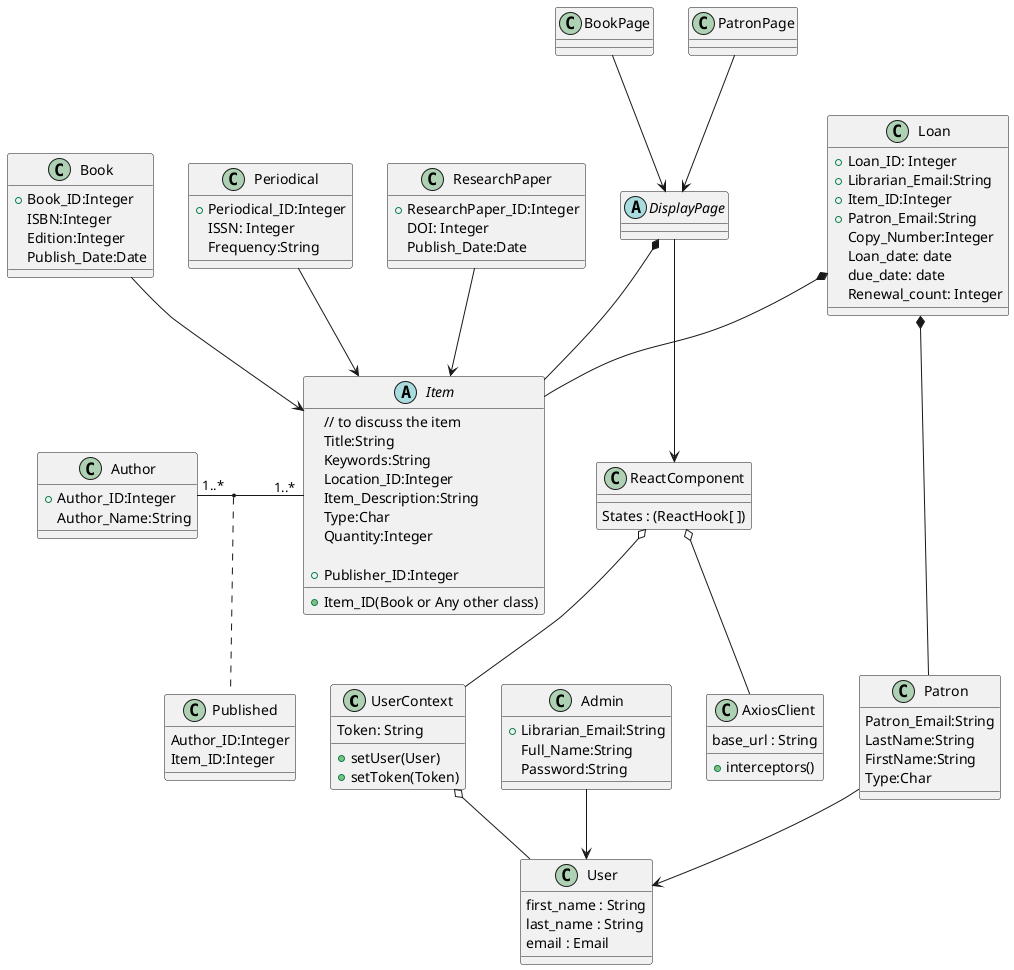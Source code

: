 @startuml


class UserContext{
    Token: String
    +setUser(User)
    +setToken(Token)
}
class User
{
    first_name : String
    last_name : String
    email : Email
}

class Admin
{

}

UserContext o-- User


class ReactComponent {
    States : (ReactHook[ ])
}

ReactComponent o-- UserContext

class AxiosClient
{
    base_url : String
    +interceptors()
}


ReactComponent o-- AxiosClient 

class Admin{
  + Librarian_Email:String 
  Full_Name:String
  Password:String
}

class Patron{
  Patron_Email:String
  LastName:String
  FirstName:String
  Type:Char

}
abstract class Item{
  // to discuss the item
  Title:String
  Keywords:String
  Location_ID:Integer
  Item_Description:String
  Type:Char
  +Item_ID(Book or Any other class)
  Quantity:Integer

  +Publisher_ID:Integer

}

class Book{
  +Book_ID:Integer
  ISBN:Integer
  Edition:Integer
  Publish_Date:Date
}

class Published{
  Author_ID:Integer
  Item_ID:Integer
 

}

class Author{
  +Author_ID:Integer 
  Author_Name:String
}

class BookPage{

}


class PatronPage{

}

Patron --> User

Admin --> User

class Periodical{
  +Periodical_ID:Integer
  ISSN: Integer
  Frequency:String
}

class ResearchPaper{
  +ResearchPaper_ID:Integer
  DOI: Integer
  Publish_Date:Date
}



ResearchPaper --> Item
Book --> Item
Periodical --> Item


abstract class DisplayPage{

}

DisplayPage --> ReactComponent

DisplayPage *-- Item

BookPage --> DisplayPage
PatronPage --> DisplayPage


class Loan{
    + Loan_ID: Integer
  + Librarian_Email:String
  + Item_ID:Integer
  + Patron_Email:String
  Copy_Number:Integer
  Loan_date: date
  due_date: date
  Renewal_count: Integer
}




Loan *-- Patron
Loan *-- Item

Author "1..*" - "1..*" Item
(Author, Item) . Published


@enduml